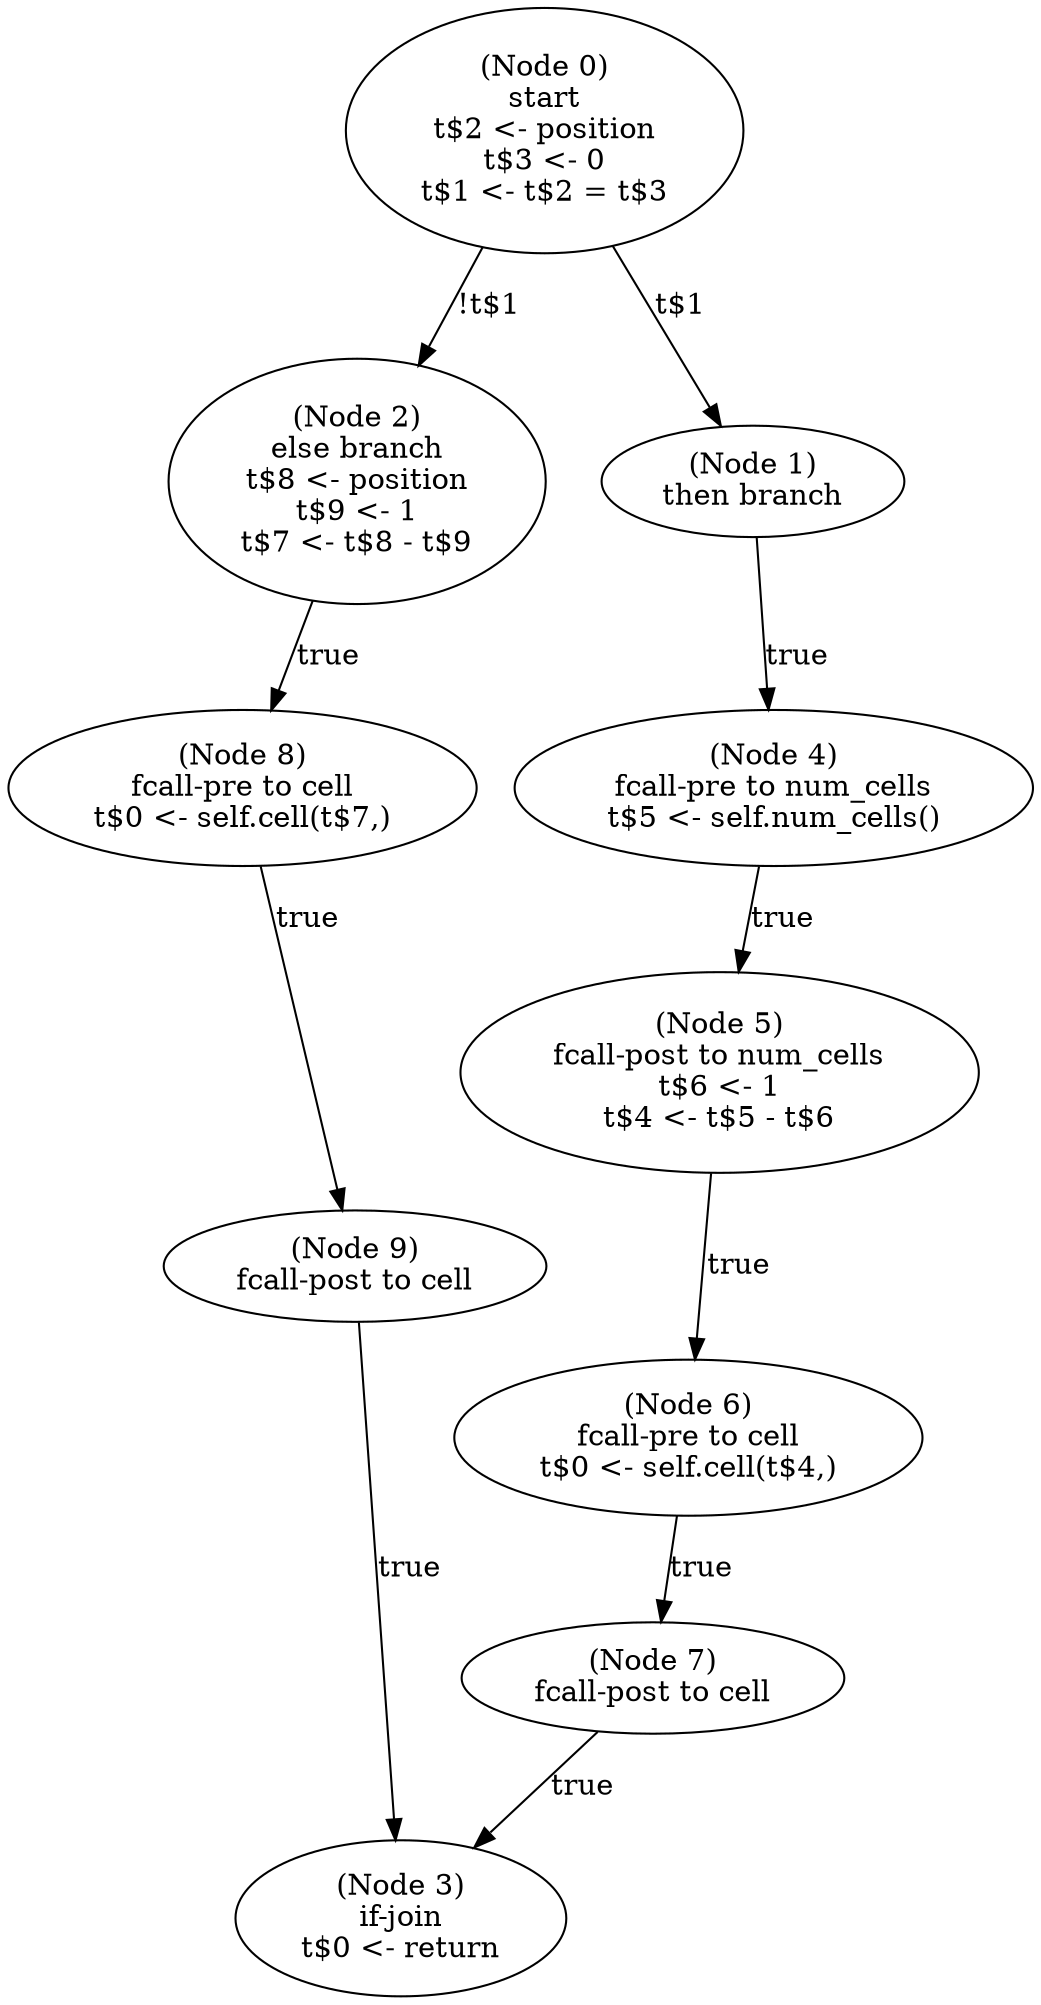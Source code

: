 digraph cell_left_neighbor_pre {
  n0 [label="(Node 0)\nstart\nt$2 <- position\nt$3 <- 0\nt$1 <- t$2 = t$3\n"];
 n0 -> n2 [label="!t$1"];
 n0 -> n1 [label="t$1"];
  n1 [label="(Node 1)\nthen branch\n"];
 n1 -> n4 [label="true"];
  n2 [label="(Node 2)\nelse branch\nt$8 <- position\nt$9 <- 1\nt$7 <- t$8 - t$9\n"];
 n2 -> n8 [label="true"];
  n3 [label="(Node 3)\nif-join\nt$0 <- return\n"];
  n4 [label="(Node 4)\nfcall-pre to num_cells\nt$5 <- self.num_cells()\n"];
 n4 -> n5 [label="true"];
  n5 [label="(Node 5)\nfcall-post to num_cells\nt$6 <- 1\nt$4 <- t$5 - t$6\n"];
 n5 -> n6 [label="true"];
  n6 [label="(Node 6)\nfcall-pre to cell\nt$0 <- self.cell(t$4,)\n"];
 n6 -> n7 [label="true"];
  n7 [label="(Node 7)\nfcall-post to cell\n"];
 n7 -> n3 [label="true"];
  n8 [label="(Node 8)\nfcall-pre to cell\nt$0 <- self.cell(t$7,)\n"];
 n8 -> n9 [label="true"];
  n9 [label="(Node 9)\nfcall-post to cell\n"];
 n9 -> n3 [label="true"];
}
